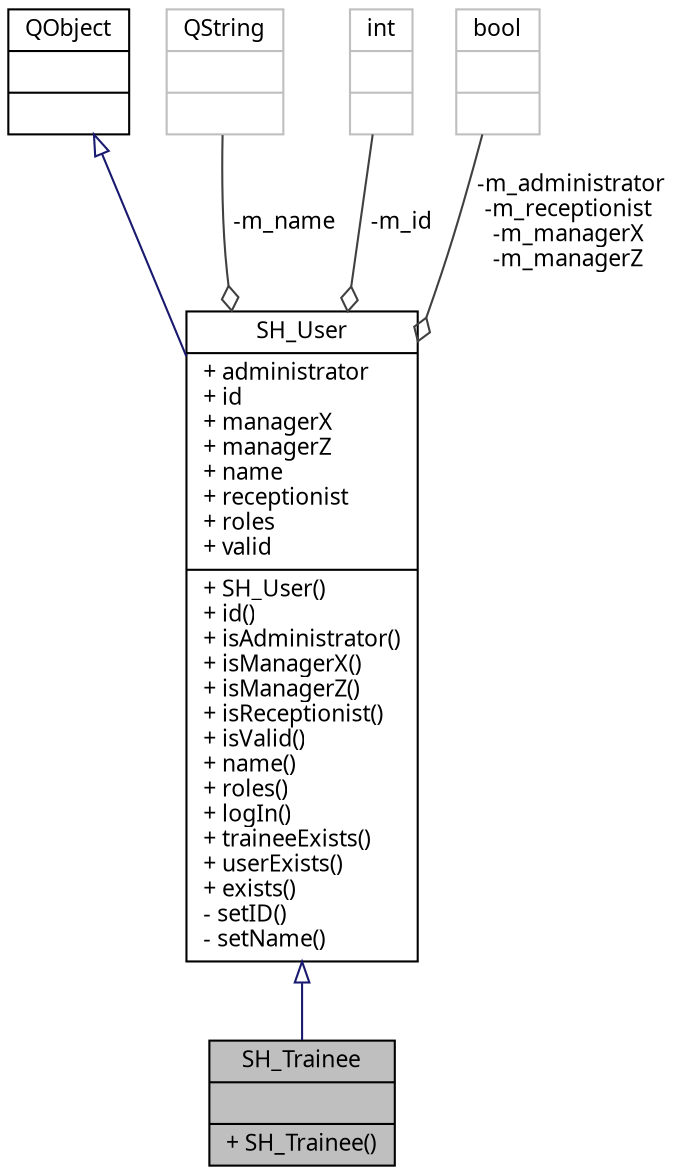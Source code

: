 digraph "SH_Trainee"
{
 // INTERACTIVE_SVG=YES
  bgcolor="transparent";
  edge [fontname="Verdana",fontsize="11",labelfontname="Verdana",labelfontsize="11"];
  node [fontname="Verdana",fontsize="11",shape=record];
  Node1 [label="{SH_Trainee\n||+ SH_Trainee()\l}",height=0.2,width=0.4,color="black", fillcolor="grey75", style="filled" fontcolor="black"];
  Node2 -> Node1 [dir="back",color="midnightblue",fontsize="11",style="solid",arrowtail="onormal"];
  Node2 [label="{SH_User\n|+ administrator\l+ id\l+ managerX\l+ managerZ\l+ name\l+ receptionist\l+ roles\l+ valid\l|+ SH_User()\l+ id()\l+ isAdministrator()\l+ isManagerX()\l+ isManagerZ()\l+ isReceptionist()\l+ isValid()\l+ name()\l+ roles()\l+ logIn()\l+ traineeExists()\l+ userExists()\l+ exists()\l- setID()\l- setName()\l}",height=0.2,width=0.4,color="black",URL="$classSH__User.html"];
  Node3 -> Node2 [dir="back",color="midnightblue",fontsize="11",style="solid",arrowtail="onormal"];
  Node3 [label="{QObject\n||}",height=0.2,width=0.4,color="black",URL="$classQObject.html"];
  Node4 -> Node2 [color="grey25",fontsize="11",style="solid",label=" -m_name" ,arrowhead="odiamond"];
  Node4 [label="{QString\n||}",height=0.2,width=0.4,color="grey75"];
  Node5 -> Node2 [color="grey25",fontsize="11",style="solid",label=" -m_id" ,arrowhead="odiamond"];
  Node5 [label="{int\n||}",height=0.2,width=0.4,color="grey75"];
  Node6 -> Node2 [color="grey25",fontsize="11",style="solid",label=" -m_administrator\n-m_receptionist\n-m_managerX\n-m_managerZ" ,arrowhead="odiamond"];
  Node6 [label="{bool\n||}",height=0.2,width=0.4,color="grey75"];
}
